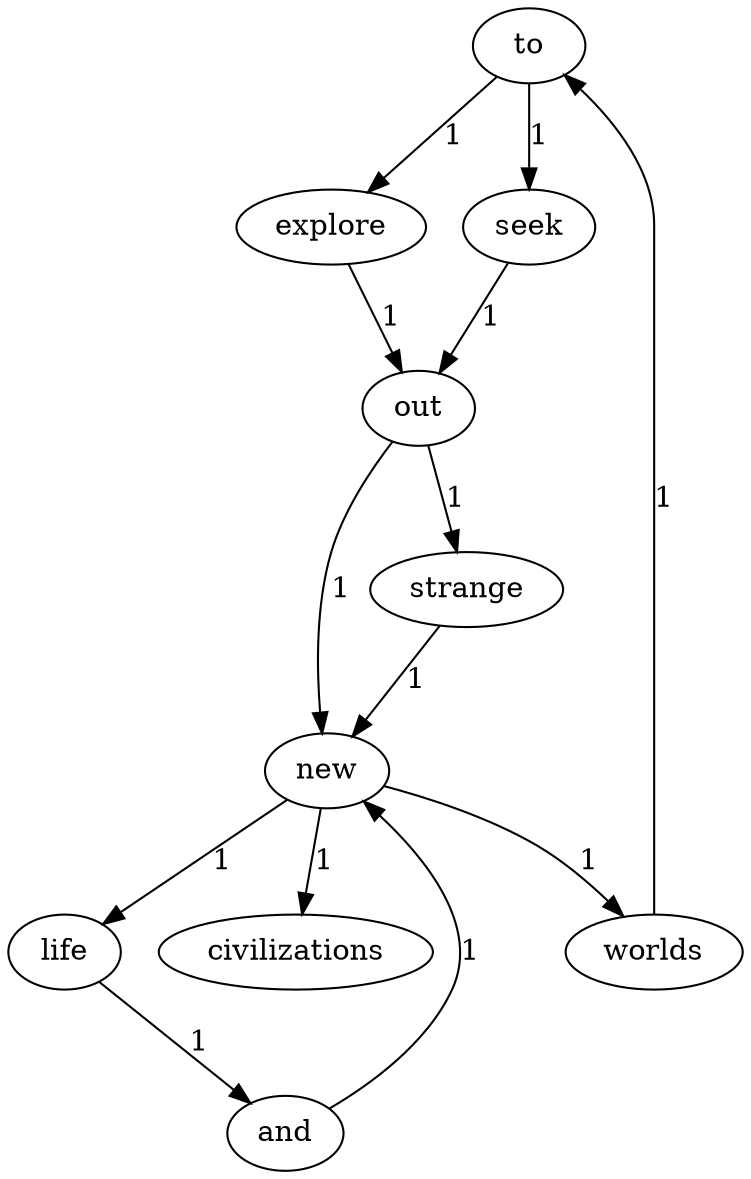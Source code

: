 digraph G {
to -> explore [label="1"];to -> seek [label="1"];explore -> out [label="1"];out -> strange [label="1"];out -> new [label="1"];strange -> new [label="1"];new -> worlds [label="1"];new -> life [label="1"];new -> civilizations [label="1"];worlds -> to [label="1"];seek -> out [label="1"];life -> and [label="1"];and -> new [label="1"];}
